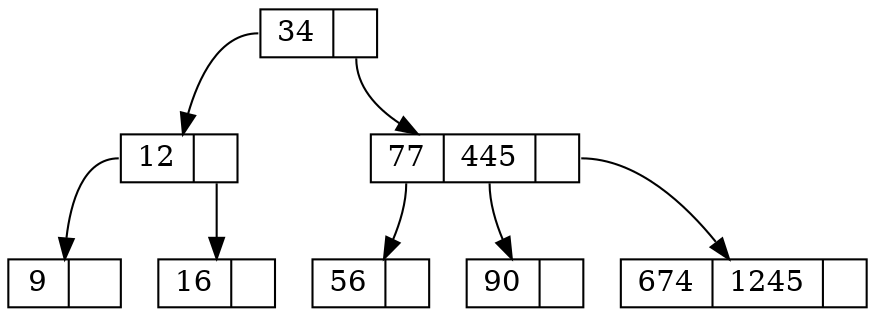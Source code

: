 digraph BTree {
    node [shape=record, height=.1];
    node0x55d3179333c0 [label="<f0>34|<f1>"];
    "node0x55d3179333c0":f0 -> "node0x55d317933330";
    node0x55d317933330 [label="<f0>12|<f1>"];
    "node0x55d317933330":f0 -> "node0x55d3179332a0";
    node0x55d3179332a0 [label="<f0>9|<f1>"];
    "node0x55d317933330":f1 -> "node0x55d317933570";
    node0x55d317933570 [label="<f0>16|<f1>"];
    "node0x55d3179333c0":f1 -> "node0x55d317933690";
    node0x55d317933690 [label="<f0>77|<f1>445|<f2>"];
    "node0x55d317933690":f0 -> "node0x55d317933450";
    node0x55d317933450 [label="<f0>56|<f1>"];
    "node0x55d317933690":f1 -> "node0x55d317933600";
    node0x55d317933600 [label="<f0>90|<f1>"];
    "node0x55d317933690":f2 -> "node0x55d317933840";
    node0x55d317933840 [label="<f0>674|<f1>1245|<f2>"];
}

